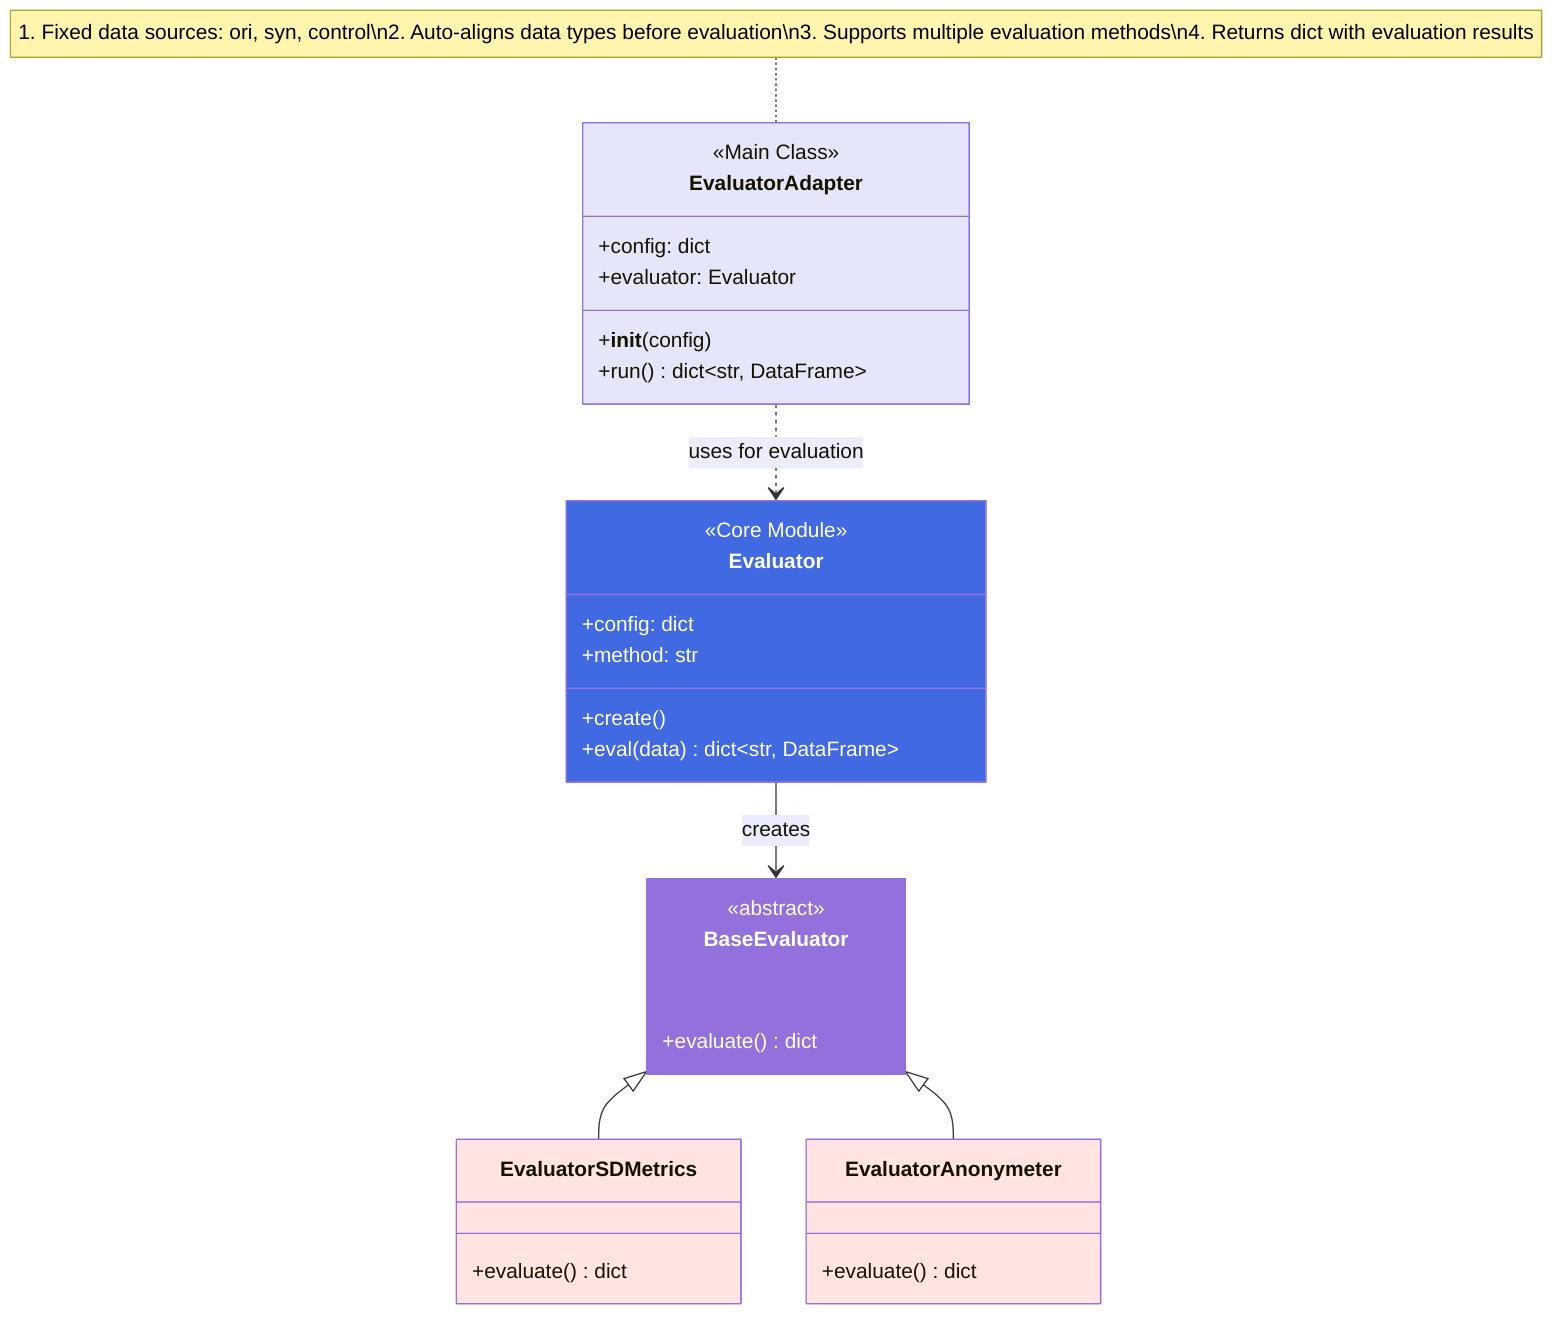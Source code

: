 classDiagram

    class EvaluatorAdapter {
        +config: dict
        +evaluator: Evaluator
        +__init__(config)
        +run() dict~str, DataFrame~
    }

    class Evaluator {
        +config: dict
        +method: str
        +create()
        +eval(data) dict~str, DataFrame~
    }

    class BaseEvaluator {
        <<abstract>>
        +evaluate() dict
    }

    class EvaluatorSDMetrics {
        +evaluate() dict
    }

    class EvaluatorAnonymeter {
        +evaluate() dict
    }

    EvaluatorAdapter ..> Evaluator : uses for evaluation
    Evaluator --> BaseEvaluator : creates
    BaseEvaluator <|-- EvaluatorSDMetrics
    BaseEvaluator <|-- EvaluatorAnonymeter

    %% Style definitions
    class EvaluatorAdapter {
        <<Main Class>>
    }
    style EvaluatorAdapter fill:#E6E6FA

    class Evaluator {
        <<Core Module>>
    }
    style Evaluator fill:#4169E1,color:#fff

    style BaseEvaluator fill:#9370DB,color:#fff
    style EvaluatorSDMetrics fill:#FFE4E1
    style EvaluatorAnonymeter fill:#FFE4E1

    note for EvaluatorAdapter "1. Fixed data sources: ori, syn, control\n2. Auto-aligns data types before evaluation\n3. Supports multiple evaluation methods\n4. Returns dict with evaluation results"